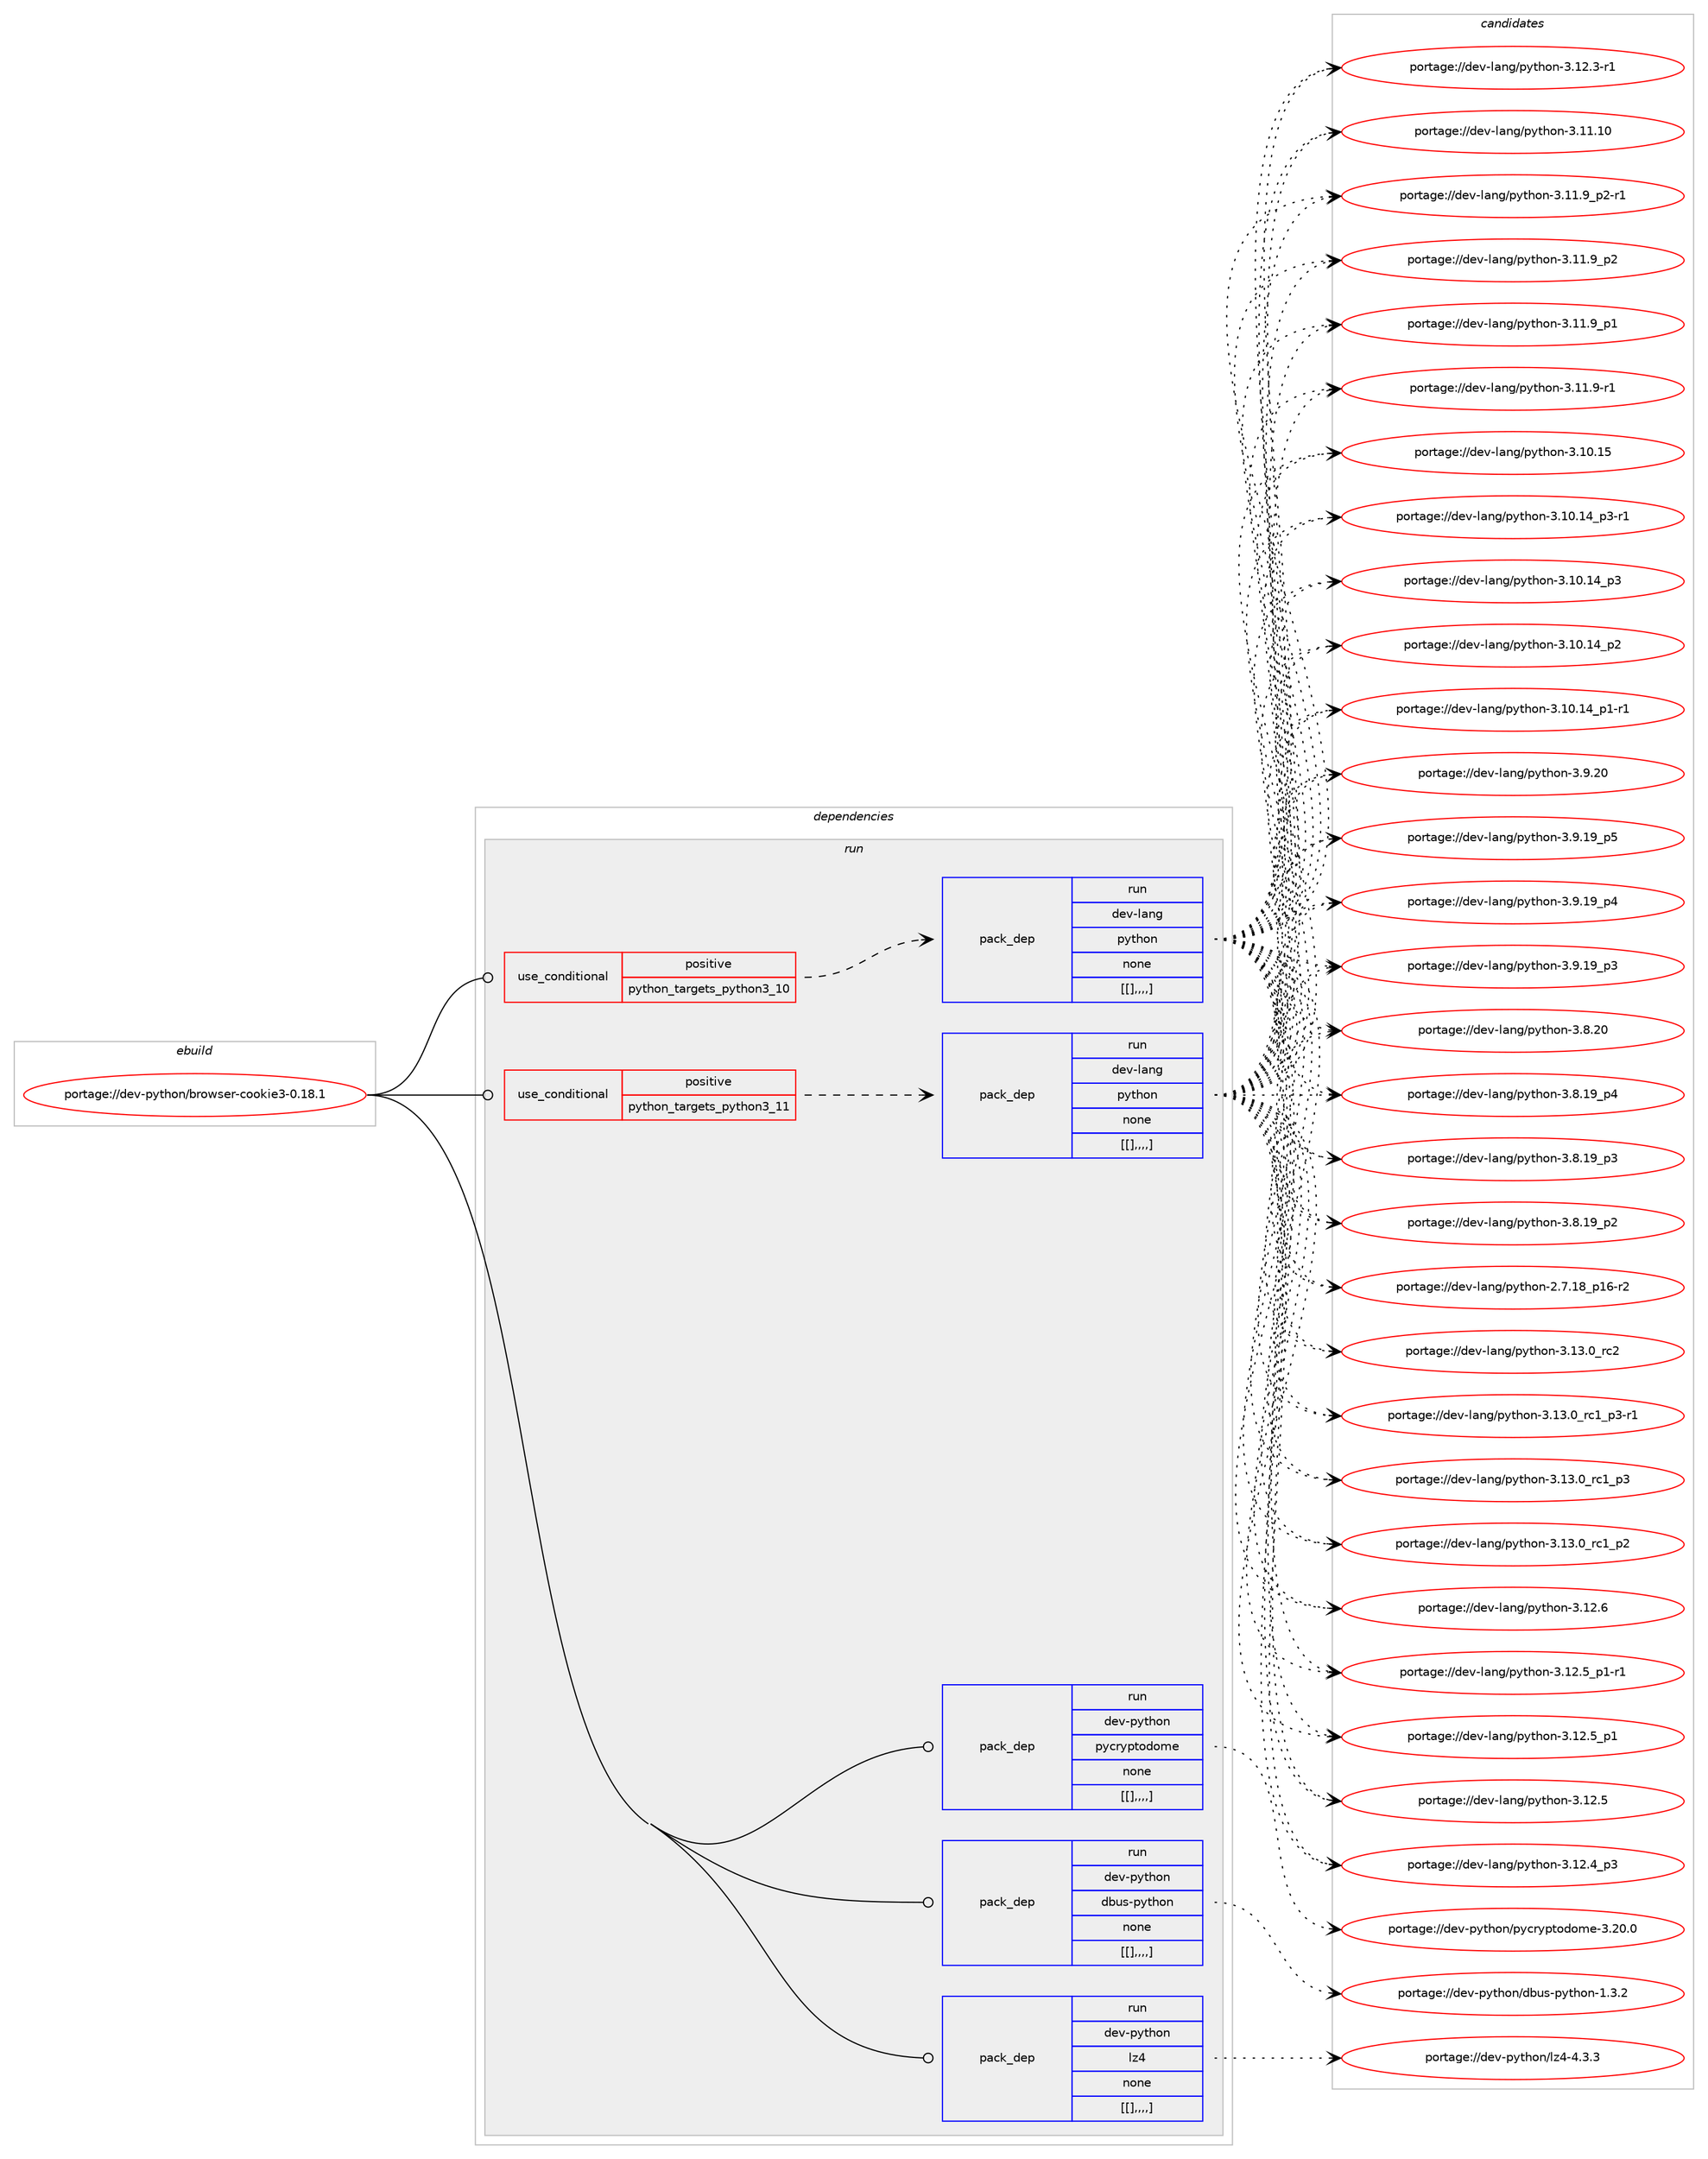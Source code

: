 digraph prolog {

# *************
# Graph options
# *************

newrank=true;
concentrate=true;
compound=true;
graph [rankdir=LR,fontname=Helvetica,fontsize=10,ranksep=1.5];#, ranksep=2.5, nodesep=0.2];
edge  [arrowhead=vee];
node  [fontname=Helvetica,fontsize=10];

# **********
# The ebuild
# **********

subgraph cluster_leftcol {
color=gray;
label=<<i>ebuild</i>>;
id [label="portage://dev-python/browser-cookie3-0.18.1", color=red, width=4, href="../dev-python/browser-cookie3-0.18.1.svg"];
}

# ****************
# The dependencies
# ****************

subgraph cluster_midcol {
color=gray;
label=<<i>dependencies</i>>;
subgraph cluster_compile {
fillcolor="#eeeeee";
style=filled;
label=<<i>compile</i>>;
}
subgraph cluster_compileandrun {
fillcolor="#eeeeee";
style=filled;
label=<<i>compile and run</i>>;
}
subgraph cluster_run {
fillcolor="#eeeeee";
style=filled;
label=<<i>run</i>>;
subgraph cond31962 {
dependency143916 [label=<<TABLE BORDER="0" CELLBORDER="1" CELLSPACING="0" CELLPADDING="4"><TR><TD ROWSPAN="3" CELLPADDING="10">use_conditional</TD></TR><TR><TD>positive</TD></TR><TR><TD>python_targets_python3_10</TD></TR></TABLE>>, shape=none, color=red];
subgraph pack110741 {
dependency143917 [label=<<TABLE BORDER="0" CELLBORDER="1" CELLSPACING="0" CELLPADDING="4" WIDTH="220"><TR><TD ROWSPAN="6" CELLPADDING="30">pack_dep</TD></TR><TR><TD WIDTH="110">run</TD></TR><TR><TD>dev-lang</TD></TR><TR><TD>python</TD></TR><TR><TD>none</TD></TR><TR><TD>[[],,,,]</TD></TR></TABLE>>, shape=none, color=blue];
}
dependency143916:e -> dependency143917:w [weight=20,style="dashed",arrowhead="vee"];
}
id:e -> dependency143916:w [weight=20,style="solid",arrowhead="odot"];
subgraph cond31963 {
dependency143918 [label=<<TABLE BORDER="0" CELLBORDER="1" CELLSPACING="0" CELLPADDING="4"><TR><TD ROWSPAN="3" CELLPADDING="10">use_conditional</TD></TR><TR><TD>positive</TD></TR><TR><TD>python_targets_python3_11</TD></TR></TABLE>>, shape=none, color=red];
subgraph pack110742 {
dependency143919 [label=<<TABLE BORDER="0" CELLBORDER="1" CELLSPACING="0" CELLPADDING="4" WIDTH="220"><TR><TD ROWSPAN="6" CELLPADDING="30">pack_dep</TD></TR><TR><TD WIDTH="110">run</TD></TR><TR><TD>dev-lang</TD></TR><TR><TD>python</TD></TR><TR><TD>none</TD></TR><TR><TD>[[],,,,]</TD></TR></TABLE>>, shape=none, color=blue];
}
dependency143918:e -> dependency143919:w [weight=20,style="dashed",arrowhead="vee"];
}
id:e -> dependency143918:w [weight=20,style="solid",arrowhead="odot"];
subgraph pack110743 {
dependency143920 [label=<<TABLE BORDER="0" CELLBORDER="1" CELLSPACING="0" CELLPADDING="4" WIDTH="220"><TR><TD ROWSPAN="6" CELLPADDING="30">pack_dep</TD></TR><TR><TD WIDTH="110">run</TD></TR><TR><TD>dev-python</TD></TR><TR><TD>dbus-python</TD></TR><TR><TD>none</TD></TR><TR><TD>[[],,,,]</TD></TR></TABLE>>, shape=none, color=blue];
}
id:e -> dependency143920:w [weight=20,style="solid",arrowhead="odot"];
subgraph pack110744 {
dependency143921 [label=<<TABLE BORDER="0" CELLBORDER="1" CELLSPACING="0" CELLPADDING="4" WIDTH="220"><TR><TD ROWSPAN="6" CELLPADDING="30">pack_dep</TD></TR><TR><TD WIDTH="110">run</TD></TR><TR><TD>dev-python</TD></TR><TR><TD>lz4</TD></TR><TR><TD>none</TD></TR><TR><TD>[[],,,,]</TD></TR></TABLE>>, shape=none, color=blue];
}
id:e -> dependency143921:w [weight=20,style="solid",arrowhead="odot"];
subgraph pack110745 {
dependency143922 [label=<<TABLE BORDER="0" CELLBORDER="1" CELLSPACING="0" CELLPADDING="4" WIDTH="220"><TR><TD ROWSPAN="6" CELLPADDING="30">pack_dep</TD></TR><TR><TD WIDTH="110">run</TD></TR><TR><TD>dev-python</TD></TR><TR><TD>pycryptodome</TD></TR><TR><TD>none</TD></TR><TR><TD>[[],,,,]</TD></TR></TABLE>>, shape=none, color=blue];
}
id:e -> dependency143922:w [weight=20,style="solid",arrowhead="odot"];
}
}

# **************
# The candidates
# **************

subgraph cluster_choices {
rank=same;
color=gray;
label=<<i>candidates</i>>;

subgraph choice110741 {
color=black;
nodesep=1;
choice10010111845108971101034711212111610411111045514649514648951149950 [label="portage://dev-lang/python-3.13.0_rc2", color=red, width=4,href="../dev-lang/python-3.13.0_rc2.svg"];
choice1001011184510897110103471121211161041111104551464951464895114994995112514511449 [label="portage://dev-lang/python-3.13.0_rc1_p3-r1", color=red, width=4,href="../dev-lang/python-3.13.0_rc1_p3-r1.svg"];
choice100101118451089711010347112121116104111110455146495146489511499499511251 [label="portage://dev-lang/python-3.13.0_rc1_p3", color=red, width=4,href="../dev-lang/python-3.13.0_rc1_p3.svg"];
choice100101118451089711010347112121116104111110455146495146489511499499511250 [label="portage://dev-lang/python-3.13.0_rc1_p2", color=red, width=4,href="../dev-lang/python-3.13.0_rc1_p2.svg"];
choice10010111845108971101034711212111610411111045514649504654 [label="portage://dev-lang/python-3.12.6", color=red, width=4,href="../dev-lang/python-3.12.6.svg"];
choice1001011184510897110103471121211161041111104551464950465395112494511449 [label="portage://dev-lang/python-3.12.5_p1-r1", color=red, width=4,href="../dev-lang/python-3.12.5_p1-r1.svg"];
choice100101118451089711010347112121116104111110455146495046539511249 [label="portage://dev-lang/python-3.12.5_p1", color=red, width=4,href="../dev-lang/python-3.12.5_p1.svg"];
choice10010111845108971101034711212111610411111045514649504653 [label="portage://dev-lang/python-3.12.5", color=red, width=4,href="../dev-lang/python-3.12.5.svg"];
choice100101118451089711010347112121116104111110455146495046529511251 [label="portage://dev-lang/python-3.12.4_p3", color=red, width=4,href="../dev-lang/python-3.12.4_p3.svg"];
choice100101118451089711010347112121116104111110455146495046514511449 [label="portage://dev-lang/python-3.12.3-r1", color=red, width=4,href="../dev-lang/python-3.12.3-r1.svg"];
choice1001011184510897110103471121211161041111104551464949464948 [label="portage://dev-lang/python-3.11.10", color=red, width=4,href="../dev-lang/python-3.11.10.svg"];
choice1001011184510897110103471121211161041111104551464949465795112504511449 [label="portage://dev-lang/python-3.11.9_p2-r1", color=red, width=4,href="../dev-lang/python-3.11.9_p2-r1.svg"];
choice100101118451089711010347112121116104111110455146494946579511250 [label="portage://dev-lang/python-3.11.9_p2", color=red, width=4,href="../dev-lang/python-3.11.9_p2.svg"];
choice100101118451089711010347112121116104111110455146494946579511249 [label="portage://dev-lang/python-3.11.9_p1", color=red, width=4,href="../dev-lang/python-3.11.9_p1.svg"];
choice100101118451089711010347112121116104111110455146494946574511449 [label="portage://dev-lang/python-3.11.9-r1", color=red, width=4,href="../dev-lang/python-3.11.9-r1.svg"];
choice1001011184510897110103471121211161041111104551464948464953 [label="portage://dev-lang/python-3.10.15", color=red, width=4,href="../dev-lang/python-3.10.15.svg"];
choice100101118451089711010347112121116104111110455146494846495295112514511449 [label="portage://dev-lang/python-3.10.14_p3-r1", color=red, width=4,href="../dev-lang/python-3.10.14_p3-r1.svg"];
choice10010111845108971101034711212111610411111045514649484649529511251 [label="portage://dev-lang/python-3.10.14_p3", color=red, width=4,href="../dev-lang/python-3.10.14_p3.svg"];
choice10010111845108971101034711212111610411111045514649484649529511250 [label="portage://dev-lang/python-3.10.14_p2", color=red, width=4,href="../dev-lang/python-3.10.14_p2.svg"];
choice100101118451089711010347112121116104111110455146494846495295112494511449 [label="portage://dev-lang/python-3.10.14_p1-r1", color=red, width=4,href="../dev-lang/python-3.10.14_p1-r1.svg"];
choice10010111845108971101034711212111610411111045514657465048 [label="portage://dev-lang/python-3.9.20", color=red, width=4,href="../dev-lang/python-3.9.20.svg"];
choice100101118451089711010347112121116104111110455146574649579511253 [label="portage://dev-lang/python-3.9.19_p5", color=red, width=4,href="../dev-lang/python-3.9.19_p5.svg"];
choice100101118451089711010347112121116104111110455146574649579511252 [label="portage://dev-lang/python-3.9.19_p4", color=red, width=4,href="../dev-lang/python-3.9.19_p4.svg"];
choice100101118451089711010347112121116104111110455146574649579511251 [label="portage://dev-lang/python-3.9.19_p3", color=red, width=4,href="../dev-lang/python-3.9.19_p3.svg"];
choice10010111845108971101034711212111610411111045514656465048 [label="portage://dev-lang/python-3.8.20", color=red, width=4,href="../dev-lang/python-3.8.20.svg"];
choice100101118451089711010347112121116104111110455146564649579511252 [label="portage://dev-lang/python-3.8.19_p4", color=red, width=4,href="../dev-lang/python-3.8.19_p4.svg"];
choice100101118451089711010347112121116104111110455146564649579511251 [label="portage://dev-lang/python-3.8.19_p3", color=red, width=4,href="../dev-lang/python-3.8.19_p3.svg"];
choice100101118451089711010347112121116104111110455146564649579511250 [label="portage://dev-lang/python-3.8.19_p2", color=red, width=4,href="../dev-lang/python-3.8.19_p2.svg"];
choice100101118451089711010347112121116104111110455046554649569511249544511450 [label="portage://dev-lang/python-2.7.18_p16-r2", color=red, width=4,href="../dev-lang/python-2.7.18_p16-r2.svg"];
dependency143917:e -> choice10010111845108971101034711212111610411111045514649514648951149950:w [style=dotted,weight="100"];
dependency143917:e -> choice1001011184510897110103471121211161041111104551464951464895114994995112514511449:w [style=dotted,weight="100"];
dependency143917:e -> choice100101118451089711010347112121116104111110455146495146489511499499511251:w [style=dotted,weight="100"];
dependency143917:e -> choice100101118451089711010347112121116104111110455146495146489511499499511250:w [style=dotted,weight="100"];
dependency143917:e -> choice10010111845108971101034711212111610411111045514649504654:w [style=dotted,weight="100"];
dependency143917:e -> choice1001011184510897110103471121211161041111104551464950465395112494511449:w [style=dotted,weight="100"];
dependency143917:e -> choice100101118451089711010347112121116104111110455146495046539511249:w [style=dotted,weight="100"];
dependency143917:e -> choice10010111845108971101034711212111610411111045514649504653:w [style=dotted,weight="100"];
dependency143917:e -> choice100101118451089711010347112121116104111110455146495046529511251:w [style=dotted,weight="100"];
dependency143917:e -> choice100101118451089711010347112121116104111110455146495046514511449:w [style=dotted,weight="100"];
dependency143917:e -> choice1001011184510897110103471121211161041111104551464949464948:w [style=dotted,weight="100"];
dependency143917:e -> choice1001011184510897110103471121211161041111104551464949465795112504511449:w [style=dotted,weight="100"];
dependency143917:e -> choice100101118451089711010347112121116104111110455146494946579511250:w [style=dotted,weight="100"];
dependency143917:e -> choice100101118451089711010347112121116104111110455146494946579511249:w [style=dotted,weight="100"];
dependency143917:e -> choice100101118451089711010347112121116104111110455146494946574511449:w [style=dotted,weight="100"];
dependency143917:e -> choice1001011184510897110103471121211161041111104551464948464953:w [style=dotted,weight="100"];
dependency143917:e -> choice100101118451089711010347112121116104111110455146494846495295112514511449:w [style=dotted,weight="100"];
dependency143917:e -> choice10010111845108971101034711212111610411111045514649484649529511251:w [style=dotted,weight="100"];
dependency143917:e -> choice10010111845108971101034711212111610411111045514649484649529511250:w [style=dotted,weight="100"];
dependency143917:e -> choice100101118451089711010347112121116104111110455146494846495295112494511449:w [style=dotted,weight="100"];
dependency143917:e -> choice10010111845108971101034711212111610411111045514657465048:w [style=dotted,weight="100"];
dependency143917:e -> choice100101118451089711010347112121116104111110455146574649579511253:w [style=dotted,weight="100"];
dependency143917:e -> choice100101118451089711010347112121116104111110455146574649579511252:w [style=dotted,weight="100"];
dependency143917:e -> choice100101118451089711010347112121116104111110455146574649579511251:w [style=dotted,weight="100"];
dependency143917:e -> choice10010111845108971101034711212111610411111045514656465048:w [style=dotted,weight="100"];
dependency143917:e -> choice100101118451089711010347112121116104111110455146564649579511252:w [style=dotted,weight="100"];
dependency143917:e -> choice100101118451089711010347112121116104111110455146564649579511251:w [style=dotted,weight="100"];
dependency143917:e -> choice100101118451089711010347112121116104111110455146564649579511250:w [style=dotted,weight="100"];
dependency143917:e -> choice100101118451089711010347112121116104111110455046554649569511249544511450:w [style=dotted,weight="100"];
}
subgraph choice110742 {
color=black;
nodesep=1;
choice10010111845108971101034711212111610411111045514649514648951149950 [label="portage://dev-lang/python-3.13.0_rc2", color=red, width=4,href="../dev-lang/python-3.13.0_rc2.svg"];
choice1001011184510897110103471121211161041111104551464951464895114994995112514511449 [label="portage://dev-lang/python-3.13.0_rc1_p3-r1", color=red, width=4,href="../dev-lang/python-3.13.0_rc1_p3-r1.svg"];
choice100101118451089711010347112121116104111110455146495146489511499499511251 [label="portage://dev-lang/python-3.13.0_rc1_p3", color=red, width=4,href="../dev-lang/python-3.13.0_rc1_p3.svg"];
choice100101118451089711010347112121116104111110455146495146489511499499511250 [label="portage://dev-lang/python-3.13.0_rc1_p2", color=red, width=4,href="../dev-lang/python-3.13.0_rc1_p2.svg"];
choice10010111845108971101034711212111610411111045514649504654 [label="portage://dev-lang/python-3.12.6", color=red, width=4,href="../dev-lang/python-3.12.6.svg"];
choice1001011184510897110103471121211161041111104551464950465395112494511449 [label="portage://dev-lang/python-3.12.5_p1-r1", color=red, width=4,href="../dev-lang/python-3.12.5_p1-r1.svg"];
choice100101118451089711010347112121116104111110455146495046539511249 [label="portage://dev-lang/python-3.12.5_p1", color=red, width=4,href="../dev-lang/python-3.12.5_p1.svg"];
choice10010111845108971101034711212111610411111045514649504653 [label="portage://dev-lang/python-3.12.5", color=red, width=4,href="../dev-lang/python-3.12.5.svg"];
choice100101118451089711010347112121116104111110455146495046529511251 [label="portage://dev-lang/python-3.12.4_p3", color=red, width=4,href="../dev-lang/python-3.12.4_p3.svg"];
choice100101118451089711010347112121116104111110455146495046514511449 [label="portage://dev-lang/python-3.12.3-r1", color=red, width=4,href="../dev-lang/python-3.12.3-r1.svg"];
choice1001011184510897110103471121211161041111104551464949464948 [label="portage://dev-lang/python-3.11.10", color=red, width=4,href="../dev-lang/python-3.11.10.svg"];
choice1001011184510897110103471121211161041111104551464949465795112504511449 [label="portage://dev-lang/python-3.11.9_p2-r1", color=red, width=4,href="../dev-lang/python-3.11.9_p2-r1.svg"];
choice100101118451089711010347112121116104111110455146494946579511250 [label="portage://dev-lang/python-3.11.9_p2", color=red, width=4,href="../dev-lang/python-3.11.9_p2.svg"];
choice100101118451089711010347112121116104111110455146494946579511249 [label="portage://dev-lang/python-3.11.9_p1", color=red, width=4,href="../dev-lang/python-3.11.9_p1.svg"];
choice100101118451089711010347112121116104111110455146494946574511449 [label="portage://dev-lang/python-3.11.9-r1", color=red, width=4,href="../dev-lang/python-3.11.9-r1.svg"];
choice1001011184510897110103471121211161041111104551464948464953 [label="portage://dev-lang/python-3.10.15", color=red, width=4,href="../dev-lang/python-3.10.15.svg"];
choice100101118451089711010347112121116104111110455146494846495295112514511449 [label="portage://dev-lang/python-3.10.14_p3-r1", color=red, width=4,href="../dev-lang/python-3.10.14_p3-r1.svg"];
choice10010111845108971101034711212111610411111045514649484649529511251 [label="portage://dev-lang/python-3.10.14_p3", color=red, width=4,href="../dev-lang/python-3.10.14_p3.svg"];
choice10010111845108971101034711212111610411111045514649484649529511250 [label="portage://dev-lang/python-3.10.14_p2", color=red, width=4,href="../dev-lang/python-3.10.14_p2.svg"];
choice100101118451089711010347112121116104111110455146494846495295112494511449 [label="portage://dev-lang/python-3.10.14_p1-r1", color=red, width=4,href="../dev-lang/python-3.10.14_p1-r1.svg"];
choice10010111845108971101034711212111610411111045514657465048 [label="portage://dev-lang/python-3.9.20", color=red, width=4,href="../dev-lang/python-3.9.20.svg"];
choice100101118451089711010347112121116104111110455146574649579511253 [label="portage://dev-lang/python-3.9.19_p5", color=red, width=4,href="../dev-lang/python-3.9.19_p5.svg"];
choice100101118451089711010347112121116104111110455146574649579511252 [label="portage://dev-lang/python-3.9.19_p4", color=red, width=4,href="../dev-lang/python-3.9.19_p4.svg"];
choice100101118451089711010347112121116104111110455146574649579511251 [label="portage://dev-lang/python-3.9.19_p3", color=red, width=4,href="../dev-lang/python-3.9.19_p3.svg"];
choice10010111845108971101034711212111610411111045514656465048 [label="portage://dev-lang/python-3.8.20", color=red, width=4,href="../dev-lang/python-3.8.20.svg"];
choice100101118451089711010347112121116104111110455146564649579511252 [label="portage://dev-lang/python-3.8.19_p4", color=red, width=4,href="../dev-lang/python-3.8.19_p4.svg"];
choice100101118451089711010347112121116104111110455146564649579511251 [label="portage://dev-lang/python-3.8.19_p3", color=red, width=4,href="../dev-lang/python-3.8.19_p3.svg"];
choice100101118451089711010347112121116104111110455146564649579511250 [label="portage://dev-lang/python-3.8.19_p2", color=red, width=4,href="../dev-lang/python-3.8.19_p2.svg"];
choice100101118451089711010347112121116104111110455046554649569511249544511450 [label="portage://dev-lang/python-2.7.18_p16-r2", color=red, width=4,href="../dev-lang/python-2.7.18_p16-r2.svg"];
dependency143919:e -> choice10010111845108971101034711212111610411111045514649514648951149950:w [style=dotted,weight="100"];
dependency143919:e -> choice1001011184510897110103471121211161041111104551464951464895114994995112514511449:w [style=dotted,weight="100"];
dependency143919:e -> choice100101118451089711010347112121116104111110455146495146489511499499511251:w [style=dotted,weight="100"];
dependency143919:e -> choice100101118451089711010347112121116104111110455146495146489511499499511250:w [style=dotted,weight="100"];
dependency143919:e -> choice10010111845108971101034711212111610411111045514649504654:w [style=dotted,weight="100"];
dependency143919:e -> choice1001011184510897110103471121211161041111104551464950465395112494511449:w [style=dotted,weight="100"];
dependency143919:e -> choice100101118451089711010347112121116104111110455146495046539511249:w [style=dotted,weight="100"];
dependency143919:e -> choice10010111845108971101034711212111610411111045514649504653:w [style=dotted,weight="100"];
dependency143919:e -> choice100101118451089711010347112121116104111110455146495046529511251:w [style=dotted,weight="100"];
dependency143919:e -> choice100101118451089711010347112121116104111110455146495046514511449:w [style=dotted,weight="100"];
dependency143919:e -> choice1001011184510897110103471121211161041111104551464949464948:w [style=dotted,weight="100"];
dependency143919:e -> choice1001011184510897110103471121211161041111104551464949465795112504511449:w [style=dotted,weight="100"];
dependency143919:e -> choice100101118451089711010347112121116104111110455146494946579511250:w [style=dotted,weight="100"];
dependency143919:e -> choice100101118451089711010347112121116104111110455146494946579511249:w [style=dotted,weight="100"];
dependency143919:e -> choice100101118451089711010347112121116104111110455146494946574511449:w [style=dotted,weight="100"];
dependency143919:e -> choice1001011184510897110103471121211161041111104551464948464953:w [style=dotted,weight="100"];
dependency143919:e -> choice100101118451089711010347112121116104111110455146494846495295112514511449:w [style=dotted,weight="100"];
dependency143919:e -> choice10010111845108971101034711212111610411111045514649484649529511251:w [style=dotted,weight="100"];
dependency143919:e -> choice10010111845108971101034711212111610411111045514649484649529511250:w [style=dotted,weight="100"];
dependency143919:e -> choice100101118451089711010347112121116104111110455146494846495295112494511449:w [style=dotted,weight="100"];
dependency143919:e -> choice10010111845108971101034711212111610411111045514657465048:w [style=dotted,weight="100"];
dependency143919:e -> choice100101118451089711010347112121116104111110455146574649579511253:w [style=dotted,weight="100"];
dependency143919:e -> choice100101118451089711010347112121116104111110455146574649579511252:w [style=dotted,weight="100"];
dependency143919:e -> choice100101118451089711010347112121116104111110455146574649579511251:w [style=dotted,weight="100"];
dependency143919:e -> choice10010111845108971101034711212111610411111045514656465048:w [style=dotted,weight="100"];
dependency143919:e -> choice100101118451089711010347112121116104111110455146564649579511252:w [style=dotted,weight="100"];
dependency143919:e -> choice100101118451089711010347112121116104111110455146564649579511251:w [style=dotted,weight="100"];
dependency143919:e -> choice100101118451089711010347112121116104111110455146564649579511250:w [style=dotted,weight="100"];
dependency143919:e -> choice100101118451089711010347112121116104111110455046554649569511249544511450:w [style=dotted,weight="100"];
}
subgraph choice110743 {
color=black;
nodesep=1;
choice10010111845112121116104111110471009811711545112121116104111110454946514650 [label="portage://dev-python/dbus-python-1.3.2", color=red, width=4,href="../dev-python/dbus-python-1.3.2.svg"];
dependency143920:e -> choice10010111845112121116104111110471009811711545112121116104111110454946514650:w [style=dotted,weight="100"];
}
subgraph choice110744 {
color=black;
nodesep=1;
choice100101118451121211161041111104710812252455246514651 [label="portage://dev-python/lz4-4.3.3", color=red, width=4,href="../dev-python/lz4-4.3.3.svg"];
dependency143921:e -> choice100101118451121211161041111104710812252455246514651:w [style=dotted,weight="100"];
}
subgraph choice110745 {
color=black;
nodesep=1;
choice10010111845112121116104111110471121219911412111211611110011110910145514650484648 [label="portage://dev-python/pycryptodome-3.20.0", color=red, width=4,href="../dev-python/pycryptodome-3.20.0.svg"];
dependency143922:e -> choice10010111845112121116104111110471121219911412111211611110011110910145514650484648:w [style=dotted,weight="100"];
}
}

}

